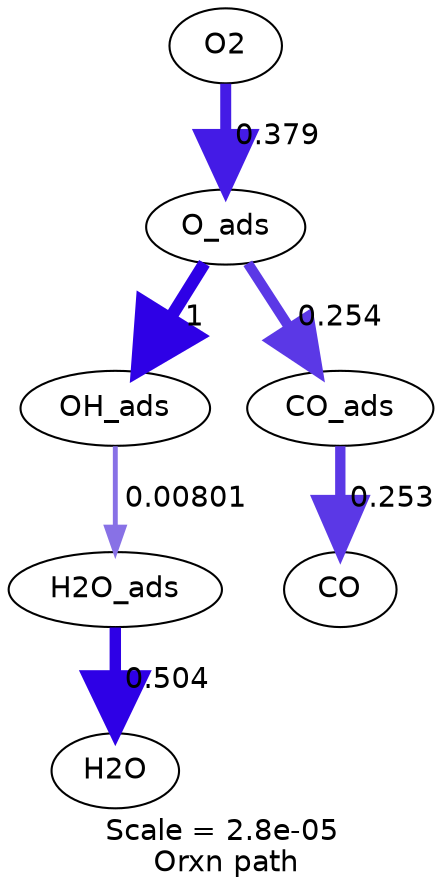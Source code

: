 digraph reaction_paths {
center=1;
s1 -> s18[fontname="Helvetica", style="setlinewidth(5.27)", arrowsize=2.63, color="0.7, 0.879, 0.9"
, label=" 0.379"];
s18 -> s11[fontname="Helvetica", style="setlinewidth(6)", arrowsize=3, color="0.7, 1.5, 0.9"
, label=" 1"];
s18 -> s12[fontname="Helvetica", style="setlinewidth(4.96)", arrowsize=2.48, color="0.7, 0.754, 0.9"
, label=" 0.254"];
s11 -> s10[fontname="Helvetica", style="setlinewidth(2.36)", arrowsize=1.18, color="0.7, 0.508, 0.9"
, label=" 0.00801"];
s10 -> s2[fontname="Helvetica", style="setlinewidth(5.48)", arrowsize=2.74, color="0.7, 1, 0.9"
, label=" 0.504"];
s12 -> s4[fontname="Helvetica", style="setlinewidth(4.96)", arrowsize=2.48, color="0.7, 0.753, 0.9"
, label=" 0.253"];
s1 [ fontname="Helvetica", label="O2"];
s2 [ fontname="Helvetica", label="H2O"];
s4 [ fontname="Helvetica", label="CO"];
s10 [ fontname="Helvetica", label="H2O_ads"];
s11 [ fontname="Helvetica", label="OH_ads"];
s12 [ fontname="Helvetica", label="CO_ads"];
s18 [ fontname="Helvetica", label="O_ads"];
 label = "Scale = 2.8e-05\l Orxn path";
 fontname = "Helvetica";
}
